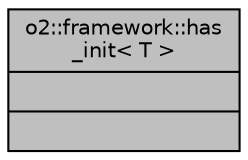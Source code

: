 digraph "o2::framework::has_init&lt; T &gt;"
{
 // INTERACTIVE_SVG=YES
  bgcolor="transparent";
  edge [fontname="Helvetica",fontsize="10",labelfontname="Helvetica",labelfontsize="10"];
  node [fontname="Helvetica",fontsize="10",shape=record];
  Node1 [label="{o2::framework::has\l_init\< T \>\n||}",height=0.2,width=0.4,color="black", fillcolor="grey75", style="filled", fontcolor="black"];
}
